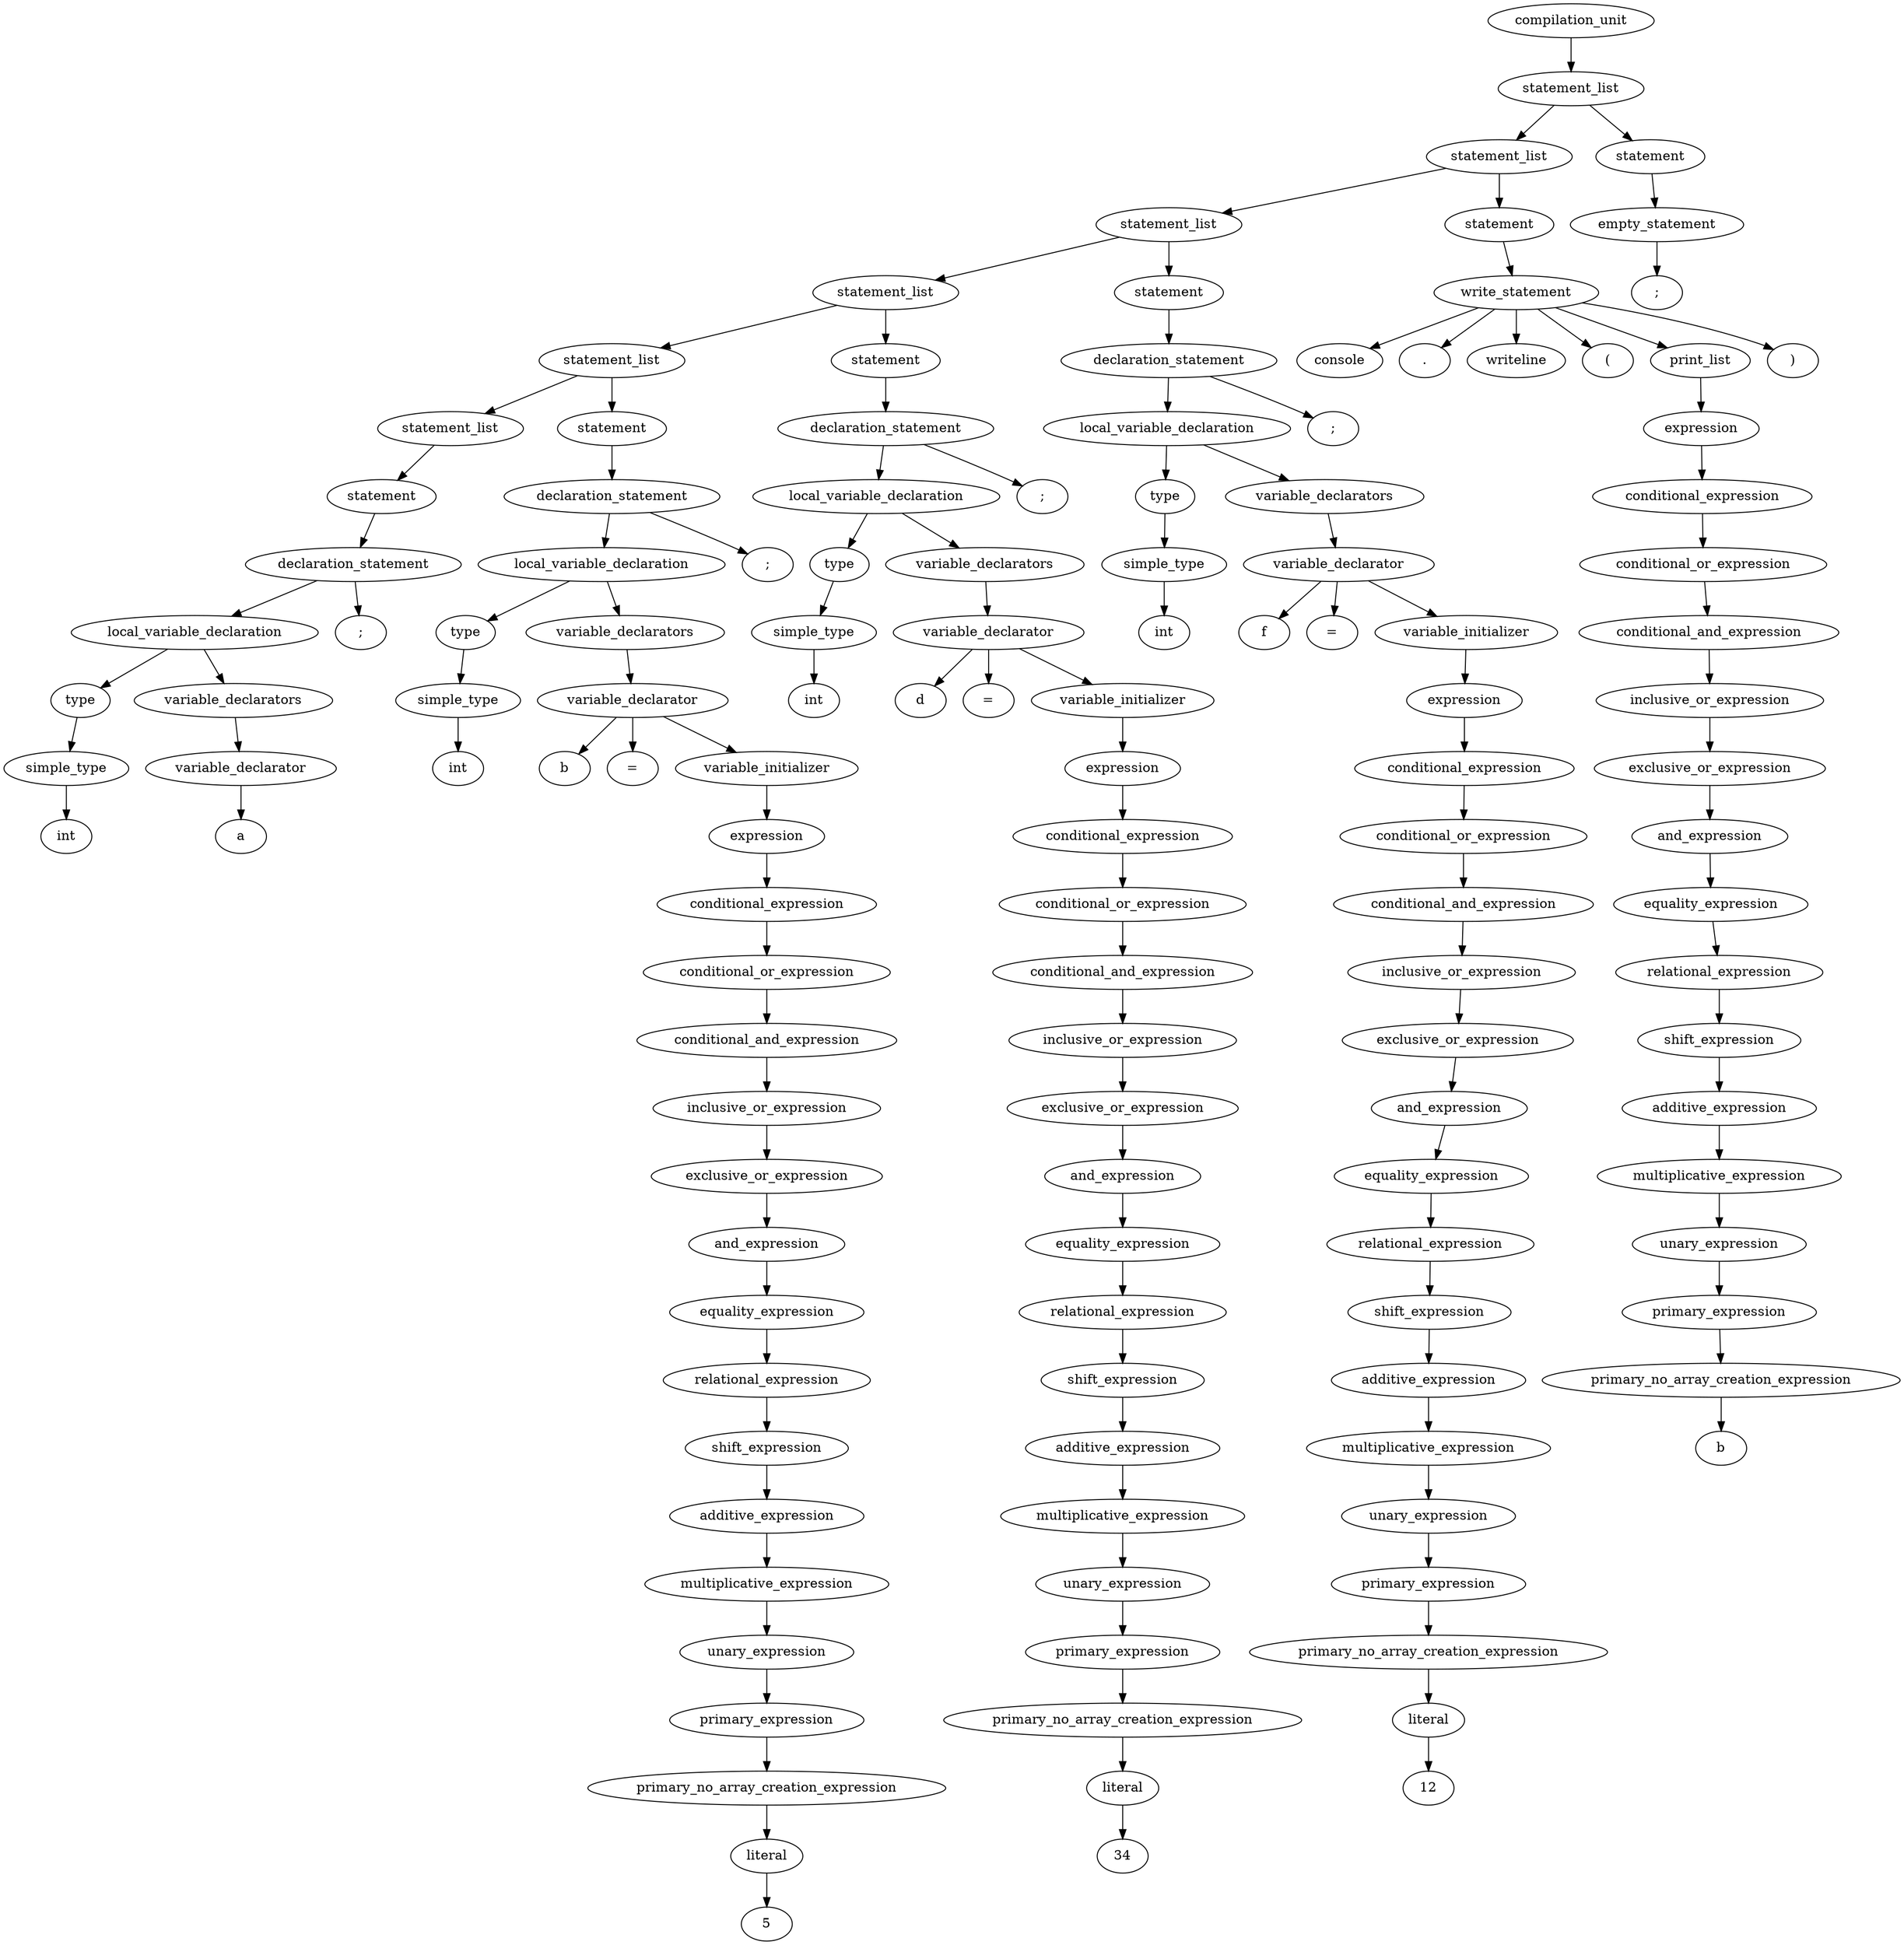 digraph G{
id0[label="compilation_unit"];
id1[label="statement_list"];
id2[label="statement_list"];
id3[label="statement_list"];
id4[label="statement_list"];
id5[label="statement_list"];
id6[label="statement_list"];
id7[label="statement"];
id8[label="declaration_statement"];
id9[label="local_variable_declaration"];
id10[label="type"];
id11[label="simple_type"];
id12[label="int"];
id11->id12;
id10->id11;
id13[label="variable_declarators"];
id14[label="variable_declarator"];
id15[label="a"];
id14->id15;
id13->id14;
id9->id10;
id9->id13;
id16[label=";"];
id8->id9;
id8->id16;
id7->id8;
id6->id7;
id17[label="statement"];
id18[label="declaration_statement"];
id19[label="local_variable_declaration"];
id20[label="type"];
id21[label="simple_type"];
id22[label="int"];
id21->id22;
id20->id21;
id23[label="variable_declarators"];
id24[label="variable_declarator"];
id25[label="b"];
id26[label="="];
id27[label="variable_initializer"];
id28[label="expression"];
id29[label="conditional_expression"];
id30[label="conditional_or_expression"];
id31[label="conditional_and_expression"];
id32[label="inclusive_or_expression"];
id33[label="exclusive_or_expression"];
id34[label="and_expression"];
id35[label="equality_expression"];
id36[label="relational_expression"];
id37[label="shift_expression"];
id38[label="additive_expression"];
id39[label="multiplicative_expression"];
id40[label="unary_expression"];
id41[label="primary_expression"];
id42[label="primary_no_array_creation_expression"];
id43[label="literal"];
id44[label="5"];
id43->id44;
id42->id43;
id41->id42;
id40->id41;
id39->id40;
id38->id39;
id37->id38;
id36->id37;
id35->id36;
id34->id35;
id33->id34;
id32->id33;
id31->id32;
id30->id31;
id29->id30;
id28->id29;
id27->id28;
id24->id25;
id24->id26;
id24->id27;
id23->id24;
id19->id20;
id19->id23;
id45[label=";"];
id18->id19;
id18->id45;
id17->id18;
id5->id6;
id5->id17;
id46[label="statement"];
id47[label="declaration_statement"];
id48[label="local_variable_declaration"];
id49[label="type"];
id50[label="simple_type"];
id51[label="int"];
id50->id51;
id49->id50;
id52[label="variable_declarators"];
id53[label="variable_declarator"];
id54[label="d"];
id55[label="="];
id56[label="variable_initializer"];
id57[label="expression"];
id58[label="conditional_expression"];
id59[label="conditional_or_expression"];
id60[label="conditional_and_expression"];
id61[label="inclusive_or_expression"];
id62[label="exclusive_or_expression"];
id63[label="and_expression"];
id64[label="equality_expression"];
id65[label="relational_expression"];
id66[label="shift_expression"];
id67[label="additive_expression"];
id68[label="multiplicative_expression"];
id69[label="unary_expression"];
id70[label="primary_expression"];
id71[label="primary_no_array_creation_expression"];
id72[label="literal"];
id73[label="34"];
id72->id73;
id71->id72;
id70->id71;
id69->id70;
id68->id69;
id67->id68;
id66->id67;
id65->id66;
id64->id65;
id63->id64;
id62->id63;
id61->id62;
id60->id61;
id59->id60;
id58->id59;
id57->id58;
id56->id57;
id53->id54;
id53->id55;
id53->id56;
id52->id53;
id48->id49;
id48->id52;
id74[label=";"];
id47->id48;
id47->id74;
id46->id47;
id4->id5;
id4->id46;
id75[label="statement"];
id76[label="declaration_statement"];
id77[label="local_variable_declaration"];
id78[label="type"];
id79[label="simple_type"];
id80[label="int"];
id79->id80;
id78->id79;
id81[label="variable_declarators"];
id82[label="variable_declarator"];
id83[label="f"];
id84[label="="];
id85[label="variable_initializer"];
id86[label="expression"];
id87[label="conditional_expression"];
id88[label="conditional_or_expression"];
id89[label="conditional_and_expression"];
id90[label="inclusive_or_expression"];
id91[label="exclusive_or_expression"];
id92[label="and_expression"];
id93[label="equality_expression"];
id94[label="relational_expression"];
id95[label="shift_expression"];
id96[label="additive_expression"];
id97[label="multiplicative_expression"];
id98[label="unary_expression"];
id99[label="primary_expression"];
id100[label="primary_no_array_creation_expression"];
id101[label="literal"];
id102[label="12"];
id101->id102;
id100->id101;
id99->id100;
id98->id99;
id97->id98;
id96->id97;
id95->id96;
id94->id95;
id93->id94;
id92->id93;
id91->id92;
id90->id91;
id89->id90;
id88->id89;
id87->id88;
id86->id87;
id85->id86;
id82->id83;
id82->id84;
id82->id85;
id81->id82;
id77->id78;
id77->id81;
id103[label=";"];
id76->id77;
id76->id103;
id75->id76;
id3->id4;
id3->id75;
id104[label="statement"];
id105[label="write_statement"];
id106[label="console"];
id107[label="."];
id108[label="writeline"];
id109[label="("];
id110[label="print_list"];
id111[label="expression"];
id112[label="conditional_expression"];
id113[label="conditional_or_expression"];
id114[label="conditional_and_expression"];
id115[label="inclusive_or_expression"];
id116[label="exclusive_or_expression"];
id117[label="and_expression"];
id118[label="equality_expression"];
id119[label="relational_expression"];
id120[label="shift_expression"];
id121[label="additive_expression"];
id122[label="multiplicative_expression"];
id123[label="unary_expression"];
id124[label="primary_expression"];
id125[label="primary_no_array_creation_expression"];
id126[label="b"];
id125->id126;
id124->id125;
id123->id124;
id122->id123;
id121->id122;
id120->id121;
id119->id120;
id118->id119;
id117->id118;
id116->id117;
id115->id116;
id114->id115;
id113->id114;
id112->id113;
id111->id112;
id110->id111;
id127[label=")"];
id105->id106;
id105->id107;
id105->id108;
id105->id109;
id105->id110;
id105->id127;
id104->id105;
id2->id3;
id2->id104;
id128[label="statement"];
id129[label="empty_statement"];
id130[label=";"];
id129->id130;
id128->id129;
id1->id2;
id1->id128;
id0->id1;
}